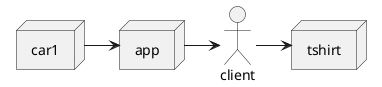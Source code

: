 @startuml
actor client
node app
node car1
node tshirt

car1 -> app
app -> client
client -> tshirt
@enduml
